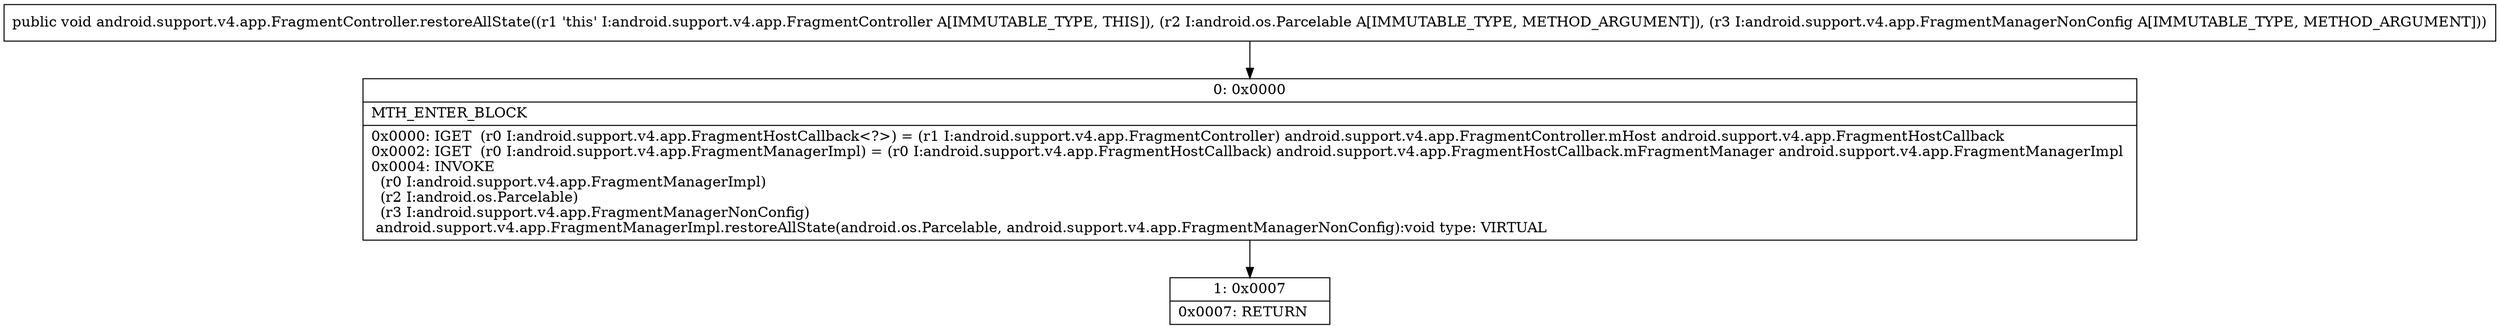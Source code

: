digraph "CFG forandroid.support.v4.app.FragmentController.restoreAllState(Landroid\/os\/Parcelable;Landroid\/support\/v4\/app\/FragmentManagerNonConfig;)V" {
Node_0 [shape=record,label="{0\:\ 0x0000|MTH_ENTER_BLOCK\l|0x0000: IGET  (r0 I:android.support.v4.app.FragmentHostCallback\<?\>) = (r1 I:android.support.v4.app.FragmentController) android.support.v4.app.FragmentController.mHost android.support.v4.app.FragmentHostCallback \l0x0002: IGET  (r0 I:android.support.v4.app.FragmentManagerImpl) = (r0 I:android.support.v4.app.FragmentHostCallback) android.support.v4.app.FragmentHostCallback.mFragmentManager android.support.v4.app.FragmentManagerImpl \l0x0004: INVOKE  \l  (r0 I:android.support.v4.app.FragmentManagerImpl)\l  (r2 I:android.os.Parcelable)\l  (r3 I:android.support.v4.app.FragmentManagerNonConfig)\l android.support.v4.app.FragmentManagerImpl.restoreAllState(android.os.Parcelable, android.support.v4.app.FragmentManagerNonConfig):void type: VIRTUAL \l}"];
Node_1 [shape=record,label="{1\:\ 0x0007|0x0007: RETURN   \l}"];
MethodNode[shape=record,label="{public void android.support.v4.app.FragmentController.restoreAllState((r1 'this' I:android.support.v4.app.FragmentController A[IMMUTABLE_TYPE, THIS]), (r2 I:android.os.Parcelable A[IMMUTABLE_TYPE, METHOD_ARGUMENT]), (r3 I:android.support.v4.app.FragmentManagerNonConfig A[IMMUTABLE_TYPE, METHOD_ARGUMENT])) }"];
MethodNode -> Node_0;
Node_0 -> Node_1;
}

